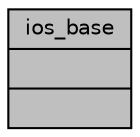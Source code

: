 digraph "ios_base"
{
 // INTERACTIVE_SVG=YES
  bgcolor="transparent";
  edge [fontname="Helvetica",fontsize="10",labelfontname="Helvetica",labelfontsize="10"];
  node [fontname="Helvetica",fontsize="10",shape=record];
  Node1 [label="{ios_base\n||}",height=0.2,width=0.4,color="black", fillcolor="grey75", style="filled", fontcolor="black"];
}
